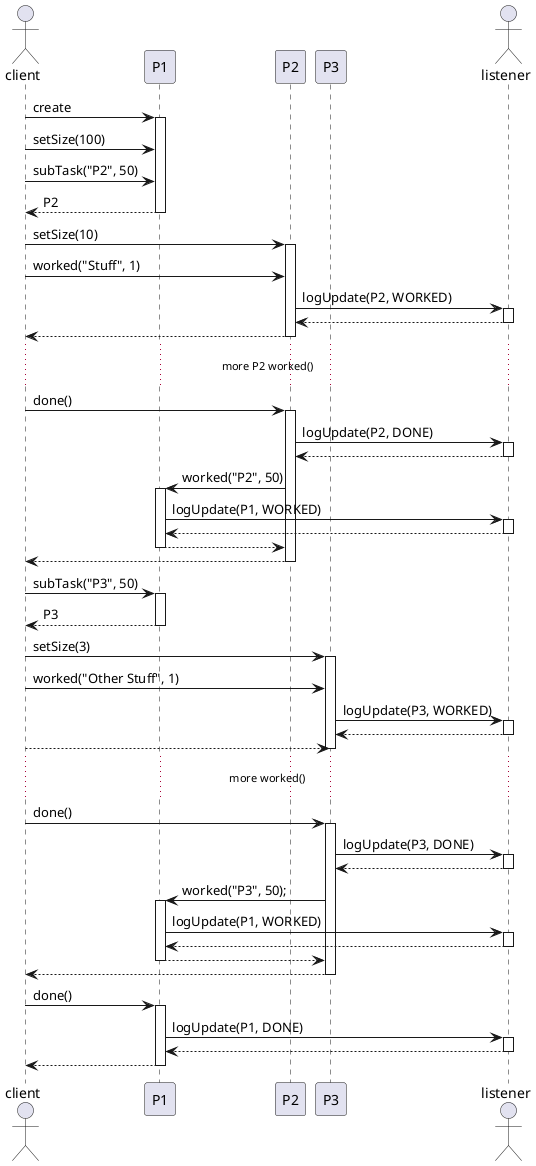 @startuml
actor client
participant P1
participant P2
participant P3
actor listener

client -> P1: create
activate P1
client -> P1 : setSize(100)
client -> P1 : subTask("P2", 50)
P1 --> client : P2
deactivate P1

client -> P2 : setSize(10)
activate P2
client -> P2 : worked("Stuff", 1)
P2 -> listener : logUpdate(P2, WORKED)
activate listener
P2 <-- listener :
deactivate listener
client <-- P2
deactivate P2

... more P2 worked() ...

client -> P2 : done()
activate P2
P2 -> listener : logUpdate(P2, DONE)
activate listener
P2 <-- listener
deactivate listener
P2 -> P1: worked("P2", 50)
activate P1
P1 -> listener : logUpdate(P1, WORKED)
activate listener
P1 <-- listener
deactivate listener
P2 <-- P1
deactivate P1
client <-- P2
deactivate P2




client -> P1 : subTask("P3", 50)
activate P1
P1 --> client : P3
deactivate P1

client -> P3 : setSize(3)
activate P3
client -> P3 : worked("Other Stuff", 1)
P3 -> listener : logUpdate(P3, WORKED)
activate listener
P3 <-- listener
deactivate listener
P3 <-- client
deactivate P3

... more worked() ...

client -> P3 : done()
activate P3
P3 -> listener : logUpdate(P3, DONE)
activate listener
P3 <-- listener
deactivate listener
P3 -> P1 : worked("P3", 50);
activate P1
P1 -> listener : logUpdate(P1, WORKED)
activate listener
P1 <-- listener
deactivate listener
P3 <-- P1
deactivate P1
client <-- P3
deactivate P3

client -> P1 : done()
activate P1
P1 -> listener : logUpdate(P1, DONE)
activate listener
P1 <-- listener
deactivate listener
client <-- P1
deactivate
@enduml
